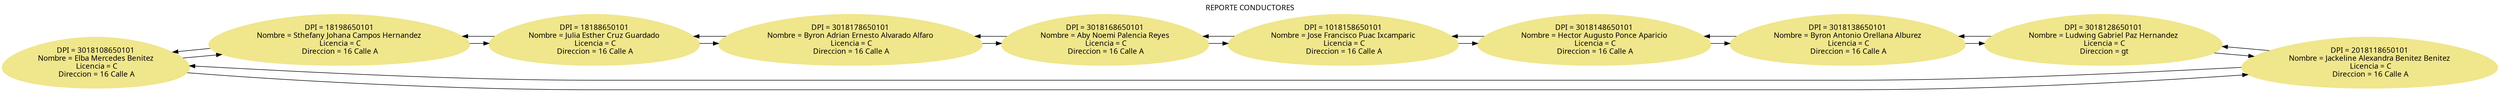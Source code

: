 digraph G {
 rankdir=LR; 
 node[shape = egg, style=filled, color = khaki, fontname = "Century Gothic"]; graph [fontname = "Century Gothic"];
labelloc = "t;"label = "REPORTE CONDUCTORES";
x3018108650101[dir=both label = "DPI = 3018108650101\nNombre = Elba Mercedes Benitez\n Licencia = C\n Direccion = 16 Calle A"]x3018108650101-> x18198650101
x18198650101-> x3018108650101
x18198650101[dir=both label = "DPI = 18198650101\nNombre = Sthefany Johana Campos Hernandez\n Licencia = C\n Direccion = 16 Calle A"]x18198650101-> x18188650101
x18188650101-> x18198650101
x18188650101[dir=both label = "DPI = 18188650101\nNombre = Julia Esther Cruz Guardado\n Licencia = C\n Direccion = 16 Calle A"]x18188650101-> x3018178650101
x3018178650101-> x18188650101
x3018178650101[dir=both label = "DPI = 3018178650101\nNombre = Byron Adrian Ernesto Alvarado Alfaro\n Licencia = C\n Direccion = 16 Calle A"]x3018178650101-> x3018168650101
x3018168650101-> x3018178650101
x3018168650101[dir=both label = "DPI = 3018168650101\nNombre = Aby Noemi Palencia Reyes\n Licencia = C\n Direccion = 16 Calle A"]x3018168650101-> x1018158650101
x1018158650101-> x3018168650101
x1018158650101[dir=both label = "DPI = 1018158650101\nNombre = Jose Francisco Puac Ixcamparic\n Licencia = C\n Direccion = 16 Calle A"]x1018158650101-> x3018148650101
x3018148650101-> x1018158650101
x3018148650101[dir=both label = "DPI = 3018148650101\nNombre = Hector Augusto Ponce Aparicio\n Licencia = C\n Direccion = 16 Calle A"]x3018148650101-> x3018138650101
x3018138650101-> x3018148650101
x3018138650101[dir=both label = "DPI = 3018138650101\nNombre = Byron Antonio Orellana Alburez\n Licencia = C\n Direccion = 16 Calle A"]x3018138650101-> x3018128650101
x3018128650101-> x3018138650101
x3018128650101[dir=both label = "DPI = 3018128650101\nNombre = Ludwing Gabriel Paz Hernandez\n Licencia = C\n Direccion = gt"]x3018128650101-> x2018118650101
x2018118650101-> x3018128650101
x2018118650101[dir=both label = "DPI = 2018118650101\nNombre = Jackeline Alexandra Benitez Benitez\n Licencia = C\n Direccion = 16 Calle A"]x2018118650101-> x3018108650101
x3018108650101-> x2018118650101

}